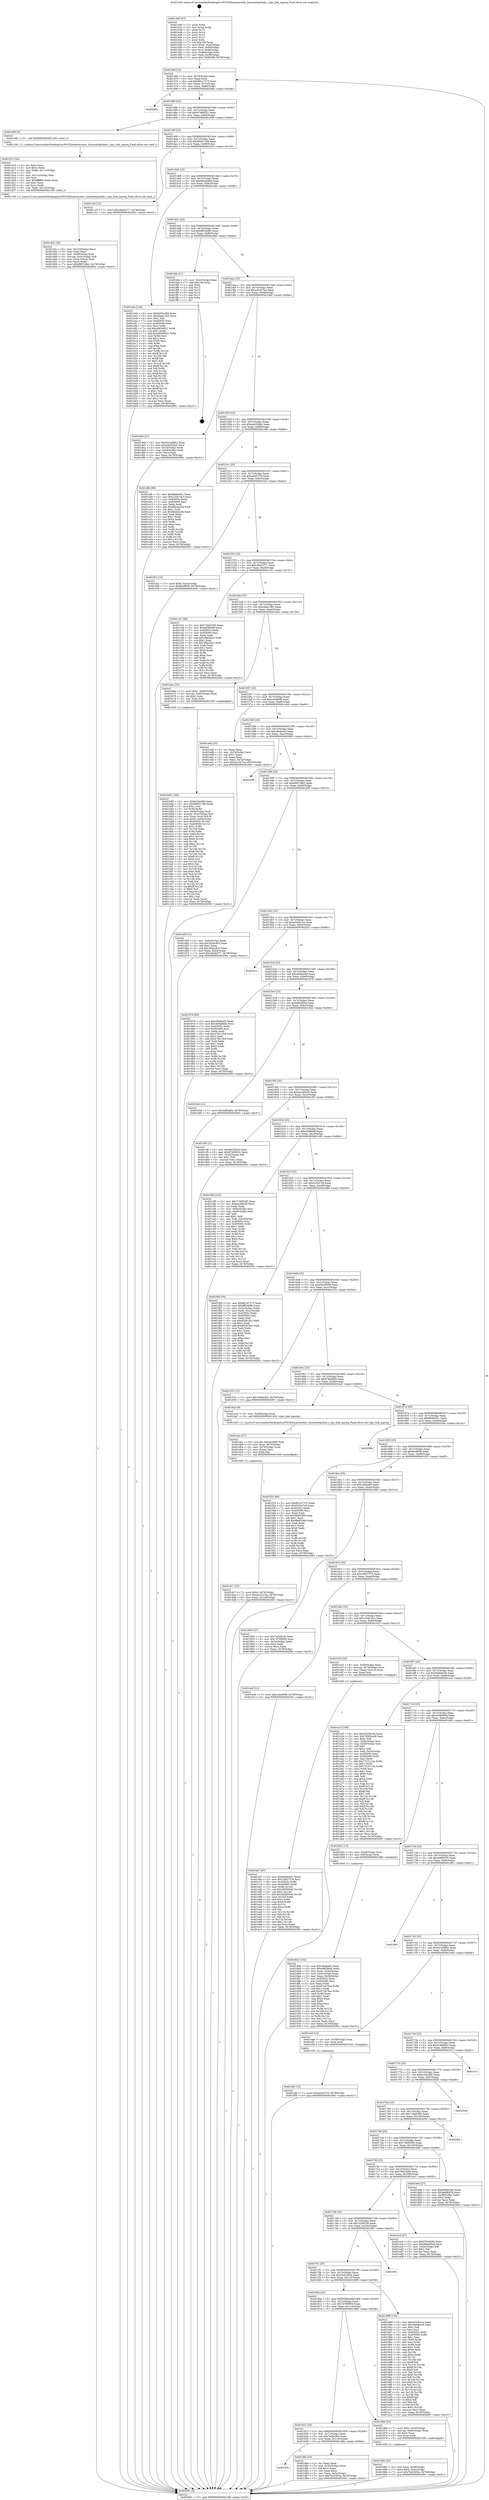 digraph "0x401440" {
  label = "0x401440 (/mnt/c/Users/mathe/Desktop/tcc/POCII/binaries/extr_linuxnettipclink.c_tipc_link_inputq_Final-ollvm.out::main(0))"
  labelloc = "t"
  node[shape=record]

  Entry [label="",width=0.3,height=0.3,shape=circle,fillcolor=black,style=filled]
  "0x40146f" [label="{
     0x40146f [23]\l
     | [instrs]\l
     &nbsp;&nbsp;0x40146f \<+3\>: mov -0x78(%rbp),%eax\l
     &nbsp;&nbsp;0x401472 \<+2\>: mov %eax,%ecx\l
     &nbsp;&nbsp;0x401474 \<+6\>: sub $0x801a7375,%ecx\l
     &nbsp;&nbsp;0x40147a \<+3\>: mov %eax,-0x7c(%rbp)\l
     &nbsp;&nbsp;0x40147d \<+3\>: mov %ecx,-0x80(%rbp)\l
     &nbsp;&nbsp;0x401480 \<+6\>: je 000000000040208a \<main+0xc4a\>\l
  }"]
  "0x40208a" [label="{
     0x40208a\l
  }", style=dashed]
  "0x401486" [label="{
     0x401486 [25]\l
     | [instrs]\l
     &nbsp;&nbsp;0x401486 \<+5\>: jmp 000000000040148b \<main+0x4b\>\l
     &nbsp;&nbsp;0x40148b \<+3\>: mov -0x7c(%rbp),%eax\l
     &nbsp;&nbsp;0x40148e \<+5\>: sub $0x87d90052,%eax\l
     &nbsp;&nbsp;0x401493 \<+6\>: mov %eax,-0x84(%rbp)\l
     &nbsp;&nbsp;0x401499 \<+6\>: je 0000000000401d0b \<main+0x8cb\>\l
  }"]
  Exit [label="",width=0.3,height=0.3,shape=circle,fillcolor=black,style=filled,peripheries=2]
  "0x401d0b" [label="{
     0x401d0b [5]\l
     | [instrs]\l
     &nbsp;&nbsp;0x401d0b \<+5\>: call 0000000000401160 \<next_i\>\l
     | [calls]\l
     &nbsp;&nbsp;0x401160 \{1\} (/mnt/c/Users/mathe/Desktop/tcc/POCII/binaries/extr_linuxnettipclink.c_tipc_link_inputq_Final-ollvm.out::next_i)\l
  }"]
  "0x40149f" [label="{
     0x40149f [25]\l
     | [instrs]\l
     &nbsp;&nbsp;0x40149f \<+5\>: jmp 00000000004014a4 \<main+0x64\>\l
     &nbsp;&nbsp;0x4014a4 \<+3\>: mov -0x7c(%rbp),%eax\l
     &nbsp;&nbsp;0x4014a7 \<+5\>: sub $0x96947188,%eax\l
     &nbsp;&nbsp;0x4014ac \<+6\>: mov %eax,-0x88(%rbp)\l
     &nbsp;&nbsp;0x4014b2 \<+6\>: je 0000000000401c25 \<main+0x7e5\>\l
  }"]
  "0x401ef9" [label="{
     0x401ef9 [12]\l
     | [instrs]\l
     &nbsp;&nbsp;0x401ef9 \<+7\>: movl $0xad20375f,-0x78(%rbp)\l
     &nbsp;&nbsp;0x401f00 \<+5\>: jmp 0000000000402091 \<main+0xc51\>\l
  }"]
  "0x401c25" [label="{
     0x401c25 [12]\l
     | [instrs]\l
     &nbsp;&nbsp;0x401c25 \<+7\>: movl $0xc8ed2377,-0x78(%rbp)\l
     &nbsp;&nbsp;0x401c2c \<+5\>: jmp 0000000000402091 \<main+0xc51\>\l
  }"]
  "0x4014b8" [label="{
     0x4014b8 [25]\l
     | [instrs]\l
     &nbsp;&nbsp;0x4014b8 \<+5\>: jmp 00000000004014bd \<main+0x7d\>\l
     &nbsp;&nbsp;0x4014bd \<+3\>: mov -0x7c(%rbp),%eax\l
     &nbsp;&nbsp;0x4014c0 \<+5\>: sub $0x9bee80ed,%eax\l
     &nbsp;&nbsp;0x4014c5 \<+6\>: mov %eax,-0x8c(%rbp)\l
     &nbsp;&nbsp;0x4014cb \<+6\>: je 0000000000401ade \<main+0x69e\>\l
  }"]
  "0x401e67" [label="{
     0x401e67 [97]\l
     | [instrs]\l
     &nbsp;&nbsp;0x401e67 \<+5\>: mov $0xfbb9e051,%edx\l
     &nbsp;&nbsp;0x401e6c \<+5\>: mov $0x10837578,%esi\l
     &nbsp;&nbsp;0x401e71 \<+8\>: mov 0x40505c,%r8d\l
     &nbsp;&nbsp;0x401e79 \<+8\>: mov 0x405060,%r9d\l
     &nbsp;&nbsp;0x401e81 \<+3\>: mov %r8d,%r10d\l
     &nbsp;&nbsp;0x401e84 \<+7\>: sub $0x3d285046,%r10d\l
     &nbsp;&nbsp;0x401e8b \<+4\>: sub $0x1,%r10d\l
     &nbsp;&nbsp;0x401e8f \<+7\>: add $0x3d285046,%r10d\l
     &nbsp;&nbsp;0x401e96 \<+4\>: imul %r10d,%r8d\l
     &nbsp;&nbsp;0x401e9a \<+4\>: and $0x1,%r8d\l
     &nbsp;&nbsp;0x401e9e \<+4\>: cmp $0x0,%r8d\l
     &nbsp;&nbsp;0x401ea2 \<+4\>: sete %r11b\l
     &nbsp;&nbsp;0x401ea6 \<+4\>: cmp $0xa,%r9d\l
     &nbsp;&nbsp;0x401eaa \<+3\>: setl %bl\l
     &nbsp;&nbsp;0x401ead \<+3\>: mov %r11b,%r14b\l
     &nbsp;&nbsp;0x401eb0 \<+3\>: and %bl,%r14b\l
     &nbsp;&nbsp;0x401eb3 \<+3\>: xor %bl,%r11b\l
     &nbsp;&nbsp;0x401eb6 \<+3\>: or %r11b,%r14b\l
     &nbsp;&nbsp;0x401eb9 \<+4\>: test $0x1,%r14b\l
     &nbsp;&nbsp;0x401ebd \<+3\>: cmovne %esi,%edx\l
     &nbsp;&nbsp;0x401ec0 \<+3\>: mov %edx,-0x78(%rbp)\l
     &nbsp;&nbsp;0x401ec3 \<+5\>: jmp 0000000000402091 \<main+0xc51\>\l
  }"]
  "0x401ade" [label="{
     0x401ade [144]\l
     | [instrs]\l
     &nbsp;&nbsp;0x401ade \<+5\>: mov $0x6c54c06b,%eax\l
     &nbsp;&nbsp;0x401ae3 \<+5\>: mov $0xcbda1363,%ecx\l
     &nbsp;&nbsp;0x401ae8 \<+2\>: mov $0x1,%dl\l
     &nbsp;&nbsp;0x401aea \<+7\>: mov 0x40505c,%esi\l
     &nbsp;&nbsp;0x401af1 \<+7\>: mov 0x405060,%edi\l
     &nbsp;&nbsp;0x401af8 \<+3\>: mov %esi,%r8d\l
     &nbsp;&nbsp;0x401afb \<+7\>: sub $0xc6656821,%r8d\l
     &nbsp;&nbsp;0x401b02 \<+4\>: sub $0x1,%r8d\l
     &nbsp;&nbsp;0x401b06 \<+7\>: add $0xc6656821,%r8d\l
     &nbsp;&nbsp;0x401b0d \<+4\>: imul %r8d,%esi\l
     &nbsp;&nbsp;0x401b11 \<+3\>: and $0x1,%esi\l
     &nbsp;&nbsp;0x401b14 \<+3\>: cmp $0x0,%esi\l
     &nbsp;&nbsp;0x401b17 \<+4\>: sete %r9b\l
     &nbsp;&nbsp;0x401b1b \<+3\>: cmp $0xa,%edi\l
     &nbsp;&nbsp;0x401b1e \<+4\>: setl %r10b\l
     &nbsp;&nbsp;0x401b22 \<+3\>: mov %r9b,%r11b\l
     &nbsp;&nbsp;0x401b25 \<+4\>: xor $0xff,%r11b\l
     &nbsp;&nbsp;0x401b29 \<+3\>: mov %r10b,%bl\l
     &nbsp;&nbsp;0x401b2c \<+3\>: xor $0xff,%bl\l
     &nbsp;&nbsp;0x401b2f \<+3\>: xor $0x1,%dl\l
     &nbsp;&nbsp;0x401b32 \<+3\>: mov %r11b,%r14b\l
     &nbsp;&nbsp;0x401b35 \<+4\>: and $0xff,%r14b\l
     &nbsp;&nbsp;0x401b39 \<+3\>: and %dl,%r9b\l
     &nbsp;&nbsp;0x401b3c \<+3\>: mov %bl,%r15b\l
     &nbsp;&nbsp;0x401b3f \<+4\>: and $0xff,%r15b\l
     &nbsp;&nbsp;0x401b43 \<+3\>: and %dl,%r10b\l
     &nbsp;&nbsp;0x401b46 \<+3\>: or %r9b,%r14b\l
     &nbsp;&nbsp;0x401b49 \<+3\>: or %r10b,%r15b\l
     &nbsp;&nbsp;0x401b4c \<+3\>: xor %r15b,%r14b\l
     &nbsp;&nbsp;0x401b4f \<+3\>: or %bl,%r11b\l
     &nbsp;&nbsp;0x401b52 \<+4\>: xor $0xff,%r11b\l
     &nbsp;&nbsp;0x401b56 \<+3\>: or $0x1,%dl\l
     &nbsp;&nbsp;0x401b59 \<+3\>: and %dl,%r11b\l
     &nbsp;&nbsp;0x401b5c \<+3\>: or %r11b,%r14b\l
     &nbsp;&nbsp;0x401b5f \<+4\>: test $0x1,%r14b\l
     &nbsp;&nbsp;0x401b63 \<+3\>: cmovne %ecx,%eax\l
     &nbsp;&nbsp;0x401b66 \<+3\>: mov %eax,-0x78(%rbp)\l
     &nbsp;&nbsp;0x401b69 \<+5\>: jmp 0000000000402091 \<main+0xc51\>\l
  }"]
  "0x4014d1" [label="{
     0x4014d1 [25]\l
     | [instrs]\l
     &nbsp;&nbsp;0x4014d1 \<+5\>: jmp 00000000004014d6 \<main+0x96\>\l
     &nbsp;&nbsp;0x4014d6 \<+3\>: mov -0x7c(%rbp),%eax\l
     &nbsp;&nbsp;0x4014d9 \<+5\>: sub $0x9ff1409b,%eax\l
     &nbsp;&nbsp;0x4014de \<+6\>: mov %eax,-0x90(%rbp)\l
     &nbsp;&nbsp;0x4014e4 \<+6\>: je 0000000000401feb \<main+0xbab\>\l
  }"]
  "0x401dc7" [label="{
     0x401dc7 [25]\l
     | [instrs]\l
     &nbsp;&nbsp;0x401dc7 \<+7\>: movl $0x0,-0x74(%rbp)\l
     &nbsp;&nbsp;0x401dce \<+7\>: movl $0xa2c327aa,-0x78(%rbp)\l
     &nbsp;&nbsp;0x401dd5 \<+6\>: mov %eax,-0x124(%rbp)\l
     &nbsp;&nbsp;0x401ddb \<+5\>: jmp 0000000000402091 \<main+0xc51\>\l
  }"]
  "0x401feb" [label="{
     0x401feb [21]\l
     | [instrs]\l
     &nbsp;&nbsp;0x401feb \<+3\>: mov -0x2c(%rbp),%eax\l
     &nbsp;&nbsp;0x401fee \<+7\>: add $0x108,%rsp\l
     &nbsp;&nbsp;0x401ff5 \<+1\>: pop %rbx\l
     &nbsp;&nbsp;0x401ff6 \<+2\>: pop %r12\l
     &nbsp;&nbsp;0x401ff8 \<+2\>: pop %r13\l
     &nbsp;&nbsp;0x401ffa \<+2\>: pop %r14\l
     &nbsp;&nbsp;0x401ffc \<+2\>: pop %r15\l
     &nbsp;&nbsp;0x401ffe \<+1\>: pop %rbp\l
     &nbsp;&nbsp;0x401fff \<+1\>: ret\l
  }"]
  "0x4014ea" [label="{
     0x4014ea [25]\l
     | [instrs]\l
     &nbsp;&nbsp;0x4014ea \<+5\>: jmp 00000000004014ef \<main+0xaf\>\l
     &nbsp;&nbsp;0x4014ef \<+3\>: mov -0x7c(%rbp),%eax\l
     &nbsp;&nbsp;0x4014f2 \<+5\>: sub $0xa2c327aa,%eax\l
     &nbsp;&nbsp;0x4014f7 \<+6\>: mov %eax,-0x94(%rbp)\l
     &nbsp;&nbsp;0x4014fd \<+6\>: je 0000000000401de0 \<main+0x9a0\>\l
  }"]
  "0x401dac" [label="{
     0x401dac [27]\l
     | [instrs]\l
     &nbsp;&nbsp;0x401dac \<+10\>: movabs $0x4030b6,%rdi\l
     &nbsp;&nbsp;0x401db6 \<+4\>: mov %rax,-0x70(%rbp)\l
     &nbsp;&nbsp;0x401dba \<+4\>: mov -0x70(%rbp),%rax\l
     &nbsp;&nbsp;0x401dbe \<+2\>: mov (%rax),%esi\l
     &nbsp;&nbsp;0x401dc0 \<+2\>: mov $0x0,%al\l
     &nbsp;&nbsp;0x401dc2 \<+5\>: call 0000000000401040 \<printf@plt\>\l
     | [calls]\l
     &nbsp;&nbsp;0x401040 \{1\} (unknown)\l
  }"]
  "0x401de0" [label="{
     0x401de0 [27]\l
     | [instrs]\l
     &nbsp;&nbsp;0x401de0 \<+5\>: mov $0x541b69b2,%eax\l
     &nbsp;&nbsp;0x401de5 \<+5\>: mov $0xa4e358a4,%ecx\l
     &nbsp;&nbsp;0x401dea \<+3\>: mov -0x74(%rbp),%edx\l
     &nbsp;&nbsp;0x401ded \<+3\>: cmp -0x50(%rbp),%edx\l
     &nbsp;&nbsp;0x401df0 \<+3\>: cmovl %ecx,%eax\l
     &nbsp;&nbsp;0x401df3 \<+3\>: mov %eax,-0x78(%rbp)\l
     &nbsp;&nbsp;0x401df6 \<+5\>: jmp 0000000000402091 \<main+0xc51\>\l
  }"]
  "0x401503" [label="{
     0x401503 [25]\l
     | [instrs]\l
     &nbsp;&nbsp;0x401503 \<+5\>: jmp 0000000000401508 \<main+0xc8\>\l
     &nbsp;&nbsp;0x401508 \<+3\>: mov -0x7c(%rbp),%eax\l
     &nbsp;&nbsp;0x40150b \<+5\>: sub $0xa4e358a4,%eax\l
     &nbsp;&nbsp;0x401510 \<+6\>: mov %eax,-0x98(%rbp)\l
     &nbsp;&nbsp;0x401516 \<+6\>: je 0000000000401dfb \<main+0x9bb\>\l
  }"]
  "0x40183c" [label="{
     0x40183c\l
  }", style=dashed]
  "0x401dfb" [label="{
     0x401dfb [88]\l
     | [instrs]\l
     &nbsp;&nbsp;0x401dfb \<+5\>: mov $0xfbb9e051,%eax\l
     &nbsp;&nbsp;0x401e00 \<+5\>: mov $0x132b7dc3,%ecx\l
     &nbsp;&nbsp;0x401e05 \<+7\>: mov 0x40505c,%edx\l
     &nbsp;&nbsp;0x401e0c \<+7\>: mov 0x405060,%esi\l
     &nbsp;&nbsp;0x401e13 \<+2\>: mov %edx,%edi\l
     &nbsp;&nbsp;0x401e15 \<+6\>: add $0x68a4e23d,%edi\l
     &nbsp;&nbsp;0x401e1b \<+3\>: sub $0x1,%edi\l
     &nbsp;&nbsp;0x401e1e \<+6\>: sub $0x68a4e23d,%edi\l
     &nbsp;&nbsp;0x401e24 \<+3\>: imul %edi,%edx\l
     &nbsp;&nbsp;0x401e27 \<+3\>: and $0x1,%edx\l
     &nbsp;&nbsp;0x401e2a \<+3\>: cmp $0x0,%edx\l
     &nbsp;&nbsp;0x401e2d \<+4\>: sete %r8b\l
     &nbsp;&nbsp;0x401e31 \<+3\>: cmp $0xa,%esi\l
     &nbsp;&nbsp;0x401e34 \<+4\>: setl %r9b\l
     &nbsp;&nbsp;0x401e38 \<+3\>: mov %r8b,%r10b\l
     &nbsp;&nbsp;0x401e3b \<+3\>: and %r9b,%r10b\l
     &nbsp;&nbsp;0x401e3e \<+3\>: xor %r9b,%r8b\l
     &nbsp;&nbsp;0x401e41 \<+3\>: or %r8b,%r10b\l
     &nbsp;&nbsp;0x401e44 \<+4\>: test $0x1,%r10b\l
     &nbsp;&nbsp;0x401e48 \<+3\>: cmovne %ecx,%eax\l
     &nbsp;&nbsp;0x401e4b \<+3\>: mov %eax,-0x78(%rbp)\l
     &nbsp;&nbsp;0x401e4e \<+5\>: jmp 0000000000402091 \<main+0xc51\>\l
  }"]
  "0x40151c" [label="{
     0x40151c [25]\l
     | [instrs]\l
     &nbsp;&nbsp;0x40151c \<+5\>: jmp 0000000000401521 \<main+0xe1\>\l
     &nbsp;&nbsp;0x401521 \<+3\>: mov -0x7c(%rbp),%eax\l
     &nbsp;&nbsp;0x401524 \<+5\>: sub $0xad20375f,%eax\l
     &nbsp;&nbsp;0x401529 \<+6\>: mov %eax,-0x9c(%rbp)\l
     &nbsp;&nbsp;0x40152f \<+6\>: je 0000000000401f22 \<main+0xae2\>\l
  }"]
  "0x401d8a" [label="{
     0x401d8a [25]\l
     | [instrs]\l
     &nbsp;&nbsp;0x401d8a \<+2\>: xor %eax,%eax\l
     &nbsp;&nbsp;0x401d8c \<+3\>: mov -0x5c(%rbp),%ecx\l
     &nbsp;&nbsp;0x401d8f \<+3\>: sub $0x1,%eax\l
     &nbsp;&nbsp;0x401d92 \<+2\>: sub %eax,%ecx\l
     &nbsp;&nbsp;0x401d94 \<+3\>: mov %ecx,-0x5c(%rbp)\l
     &nbsp;&nbsp;0x401d97 \<+7\>: movl $0x7bd1003a,-0x78(%rbp)\l
     &nbsp;&nbsp;0x401d9e \<+5\>: jmp 0000000000402091 \<main+0xc51\>\l
  }"]
  "0x401f22" [label="{
     0x401f22 [19]\l
     | [instrs]\l
     &nbsp;&nbsp;0x401f22 \<+7\>: movl $0x0,-0x3c(%rbp)\l
     &nbsp;&nbsp;0x401f29 \<+7\>: movl $0xfbcf9f39,-0x78(%rbp)\l
     &nbsp;&nbsp;0x401f30 \<+5\>: jmp 0000000000402091 \<main+0xc51\>\l
  }"]
  "0x401535" [label="{
     0x401535 [25]\l
     | [instrs]\l
     &nbsp;&nbsp;0x401535 \<+5\>: jmp 000000000040153a \<main+0xfa\>\l
     &nbsp;&nbsp;0x40153a \<+3\>: mov -0x7c(%rbp),%eax\l
     &nbsp;&nbsp;0x40153d \<+5\>: sub $0xc8ed2377,%eax\l
     &nbsp;&nbsp;0x401542 \<+6\>: mov %eax,-0xa0(%rbp)\l
     &nbsp;&nbsp;0x401548 \<+6\>: je 0000000000401c31 \<main+0x7f1\>\l
  }"]
  "0x401d3c" [label="{
     0x401d3c [35]\l
     | [instrs]\l
     &nbsp;&nbsp;0x401d3c \<+6\>: mov -0x120(%rbp),%ecx\l
     &nbsp;&nbsp;0x401d42 \<+3\>: imul %eax,%ecx\l
     &nbsp;&nbsp;0x401d45 \<+4\>: mov -0x58(%rbp),%rdi\l
     &nbsp;&nbsp;0x401d49 \<+4\>: movslq -0x5c(%rbp),%r8\l
     &nbsp;&nbsp;0x401d4d \<+4\>: mov (%rdi,%r8,8),%rdi\l
     &nbsp;&nbsp;0x401d51 \<+2\>: mov %ecx,(%rdi)\l
     &nbsp;&nbsp;0x401d53 \<+7\>: movl $0xd997c8b2,-0x78(%rbp)\l
     &nbsp;&nbsp;0x401d5a \<+5\>: jmp 0000000000402091 \<main+0xc51\>\l
  }"]
  "0x401c31" [label="{
     0x401c31 [88]\l
     | [instrs]\l
     &nbsp;&nbsp;0x401c31 \<+5\>: mov $0x718d5265,%eax\l
     &nbsp;&nbsp;0x401c36 \<+5\>: mov $0xef289ddf,%ecx\l
     &nbsp;&nbsp;0x401c3b \<+7\>: mov 0x40505c,%edx\l
     &nbsp;&nbsp;0x401c42 \<+7\>: mov 0x405060,%esi\l
     &nbsp;&nbsp;0x401c49 \<+2\>: mov %edx,%edi\l
     &nbsp;&nbsp;0x401c4b \<+6\>: add $0x1f8a2be2,%edi\l
     &nbsp;&nbsp;0x401c51 \<+3\>: sub $0x1,%edi\l
     &nbsp;&nbsp;0x401c54 \<+6\>: sub $0x1f8a2be2,%edi\l
     &nbsp;&nbsp;0x401c5a \<+3\>: imul %edi,%edx\l
     &nbsp;&nbsp;0x401c5d \<+3\>: and $0x1,%edx\l
     &nbsp;&nbsp;0x401c60 \<+3\>: cmp $0x0,%edx\l
     &nbsp;&nbsp;0x401c63 \<+4\>: sete %r8b\l
     &nbsp;&nbsp;0x401c67 \<+3\>: cmp $0xa,%esi\l
     &nbsp;&nbsp;0x401c6a \<+4\>: setl %r9b\l
     &nbsp;&nbsp;0x401c6e \<+3\>: mov %r8b,%r10b\l
     &nbsp;&nbsp;0x401c71 \<+3\>: and %r9b,%r10b\l
     &nbsp;&nbsp;0x401c74 \<+3\>: xor %r9b,%r8b\l
     &nbsp;&nbsp;0x401c77 \<+3\>: or %r8b,%r10b\l
     &nbsp;&nbsp;0x401c7a \<+4\>: test $0x1,%r10b\l
     &nbsp;&nbsp;0x401c7e \<+3\>: cmovne %ecx,%eax\l
     &nbsp;&nbsp;0x401c81 \<+3\>: mov %eax,-0x78(%rbp)\l
     &nbsp;&nbsp;0x401c84 \<+5\>: jmp 0000000000402091 \<main+0xc51\>\l
  }"]
  "0x40154e" [label="{
     0x40154e [25]\l
     | [instrs]\l
     &nbsp;&nbsp;0x40154e \<+5\>: jmp 0000000000401553 \<main+0x113\>\l
     &nbsp;&nbsp;0x401553 \<+3\>: mov -0x7c(%rbp),%eax\l
     &nbsp;&nbsp;0x401556 \<+5\>: sub $0xcbda1363,%eax\l
     &nbsp;&nbsp;0x40155b \<+6\>: mov %eax,-0xa4(%rbp)\l
     &nbsp;&nbsp;0x401561 \<+6\>: je 0000000000401b6e \<main+0x72e\>\l
  }"]
  "0x401d10" [label="{
     0x401d10 [44]\l
     | [instrs]\l
     &nbsp;&nbsp;0x401d10 \<+2\>: xor %ecx,%ecx\l
     &nbsp;&nbsp;0x401d12 \<+5\>: mov $0x2,%edx\l
     &nbsp;&nbsp;0x401d17 \<+6\>: mov %edx,-0x11c(%rbp)\l
     &nbsp;&nbsp;0x401d1d \<+1\>: cltd\l
     &nbsp;&nbsp;0x401d1e \<+6\>: mov -0x11c(%rbp),%esi\l
     &nbsp;&nbsp;0x401d24 \<+2\>: idiv %esi\l
     &nbsp;&nbsp;0x401d26 \<+6\>: imul $0xfffffffe,%edx,%edx\l
     &nbsp;&nbsp;0x401d2c \<+3\>: sub $0x1,%ecx\l
     &nbsp;&nbsp;0x401d2f \<+2\>: sub %ecx,%edx\l
     &nbsp;&nbsp;0x401d31 \<+6\>: mov %edx,-0x120(%rbp)\l
     &nbsp;&nbsp;0x401d37 \<+5\>: call 0000000000401160 \<next_i\>\l
     | [calls]\l
     &nbsp;&nbsp;0x401160 \{1\} (/mnt/c/Users/mathe/Desktop/tcc/POCII/binaries/extr_linuxnettipclink.c_tipc_link_inputq_Final-ollvm.out::next_i)\l
  }"]
  "0x401b6e" [label="{
     0x401b6e [23]\l
     | [instrs]\l
     &nbsp;&nbsp;0x401b6e \<+7\>: movl $0x1,-0x60(%rbp)\l
     &nbsp;&nbsp;0x401b75 \<+4\>: movslq -0x60(%rbp),%rax\l
     &nbsp;&nbsp;0x401b79 \<+4\>: shl $0x2,%rax\l
     &nbsp;&nbsp;0x401b7d \<+3\>: mov %rax,%rdi\l
     &nbsp;&nbsp;0x401b80 \<+5\>: call 0000000000401050 \<malloc@plt\>\l
     | [calls]\l
     &nbsp;&nbsp;0x401050 \{1\} (unknown)\l
  }"]
  "0x401567" [label="{
     0x401567 [25]\l
     | [instrs]\l
     &nbsp;&nbsp;0x401567 \<+5\>: jmp 000000000040156c \<main+0x12c\>\l
     &nbsp;&nbsp;0x40156c \<+3\>: mov -0x7c(%rbp),%eax\l
     &nbsp;&nbsp;0x40156f \<+5\>: sub $0xccbcf408,%eax\l
     &nbsp;&nbsp;0x401574 \<+6\>: mov %eax,-0xa8(%rbp)\l
     &nbsp;&nbsp;0x40157a \<+6\>: je 0000000000401ed4 \<main+0xa94\>\l
  }"]
  "0x401b85" [label="{
     0x401b85 [160]\l
     | [instrs]\l
     &nbsp;&nbsp;0x401b85 \<+5\>: mov $0x6c54c06b,%ecx\l
     &nbsp;&nbsp;0x401b8a \<+5\>: mov $0x96947188,%edx\l
     &nbsp;&nbsp;0x401b8f \<+3\>: mov $0x1,%sil\l
     &nbsp;&nbsp;0x401b92 \<+3\>: xor %r8d,%r8d\l
     &nbsp;&nbsp;0x401b95 \<+4\>: mov -0x58(%rbp),%rdi\l
     &nbsp;&nbsp;0x401b99 \<+4\>: movslq -0x5c(%rbp),%r9\l
     &nbsp;&nbsp;0x401b9d \<+4\>: mov %rax,(%rdi,%r9,8)\l
     &nbsp;&nbsp;0x401ba1 \<+7\>: movl $0x0,-0x64(%rbp)\l
     &nbsp;&nbsp;0x401ba8 \<+8\>: mov 0x40505c,%r10d\l
     &nbsp;&nbsp;0x401bb0 \<+8\>: mov 0x405060,%r11d\l
     &nbsp;&nbsp;0x401bb8 \<+4\>: sub $0x1,%r8d\l
     &nbsp;&nbsp;0x401bbc \<+3\>: mov %r10d,%ebx\l
     &nbsp;&nbsp;0x401bbf \<+3\>: add %r8d,%ebx\l
     &nbsp;&nbsp;0x401bc2 \<+4\>: imul %ebx,%r10d\l
     &nbsp;&nbsp;0x401bc6 \<+4\>: and $0x1,%r10d\l
     &nbsp;&nbsp;0x401bca \<+4\>: cmp $0x0,%r10d\l
     &nbsp;&nbsp;0x401bce \<+4\>: sete %r14b\l
     &nbsp;&nbsp;0x401bd2 \<+4\>: cmp $0xa,%r11d\l
     &nbsp;&nbsp;0x401bd6 \<+4\>: setl %r15b\l
     &nbsp;&nbsp;0x401bda \<+3\>: mov %r14b,%r12b\l
     &nbsp;&nbsp;0x401bdd \<+4\>: xor $0xff,%r12b\l
     &nbsp;&nbsp;0x401be1 \<+3\>: mov %r15b,%r13b\l
     &nbsp;&nbsp;0x401be4 \<+4\>: xor $0xff,%r13b\l
     &nbsp;&nbsp;0x401be8 \<+4\>: xor $0x0,%sil\l
     &nbsp;&nbsp;0x401bec \<+3\>: mov %r12b,%al\l
     &nbsp;&nbsp;0x401bef \<+2\>: and $0x0,%al\l
     &nbsp;&nbsp;0x401bf1 \<+3\>: and %sil,%r14b\l
     &nbsp;&nbsp;0x401bf4 \<+3\>: mov %r13b,%dil\l
     &nbsp;&nbsp;0x401bf7 \<+4\>: and $0x0,%dil\l
     &nbsp;&nbsp;0x401bfb \<+3\>: and %sil,%r15b\l
     &nbsp;&nbsp;0x401bfe \<+3\>: or %r14b,%al\l
     &nbsp;&nbsp;0x401c01 \<+3\>: or %r15b,%dil\l
     &nbsp;&nbsp;0x401c04 \<+3\>: xor %dil,%al\l
     &nbsp;&nbsp;0x401c07 \<+3\>: or %r13b,%r12b\l
     &nbsp;&nbsp;0x401c0a \<+4\>: xor $0xff,%r12b\l
     &nbsp;&nbsp;0x401c0e \<+4\>: or $0x0,%sil\l
     &nbsp;&nbsp;0x401c12 \<+3\>: and %sil,%r12b\l
     &nbsp;&nbsp;0x401c15 \<+3\>: or %r12b,%al\l
     &nbsp;&nbsp;0x401c18 \<+2\>: test $0x1,%al\l
     &nbsp;&nbsp;0x401c1a \<+3\>: cmovne %edx,%ecx\l
     &nbsp;&nbsp;0x401c1d \<+3\>: mov %ecx,-0x78(%rbp)\l
     &nbsp;&nbsp;0x401c20 \<+5\>: jmp 0000000000402091 \<main+0xc51\>\l
  }"]
  "0x401ed4" [label="{
     0x401ed4 [25]\l
     | [instrs]\l
     &nbsp;&nbsp;0x401ed4 \<+2\>: xor %eax,%eax\l
     &nbsp;&nbsp;0x401ed6 \<+3\>: mov -0x74(%rbp),%ecx\l
     &nbsp;&nbsp;0x401ed9 \<+3\>: sub $0x1,%eax\l
     &nbsp;&nbsp;0x401edc \<+2\>: sub %eax,%ecx\l
     &nbsp;&nbsp;0x401ede \<+3\>: mov %ecx,-0x74(%rbp)\l
     &nbsp;&nbsp;0x401ee1 \<+7\>: movl $0xa2c327aa,-0x78(%rbp)\l
     &nbsp;&nbsp;0x401ee8 \<+5\>: jmp 0000000000402091 \<main+0xc51\>\l
  }"]
  "0x401580" [label="{
     0x401580 [25]\l
     | [instrs]\l
     &nbsp;&nbsp;0x401580 \<+5\>: jmp 0000000000401585 \<main+0x145\>\l
     &nbsp;&nbsp;0x401585 \<+3\>: mov -0x7c(%rbp),%eax\l
     &nbsp;&nbsp;0x401588 \<+5\>: sub $0xcfbabed2,%eax\l
     &nbsp;&nbsp;0x40158d \<+6\>: mov %eax,-0xac(%rbp)\l
     &nbsp;&nbsp;0x401593 \<+6\>: je 0000000000402000 \<main+0xbc0\>\l
  }"]
  "0x401982" [label="{
     0x401982 [23]\l
     | [instrs]\l
     &nbsp;&nbsp;0x401982 \<+4\>: mov %rax,-0x58(%rbp)\l
     &nbsp;&nbsp;0x401986 \<+7\>: movl $0x0,-0x5c(%rbp)\l
     &nbsp;&nbsp;0x40198d \<+7\>: movl $0x7bd1003a,-0x78(%rbp)\l
     &nbsp;&nbsp;0x401994 \<+5\>: jmp 0000000000402091 \<main+0xc51\>\l
  }"]
  "0x402000" [label="{
     0x402000\l
  }", style=dashed]
  "0x401599" [label="{
     0x401599 [25]\l
     | [instrs]\l
     &nbsp;&nbsp;0x401599 \<+5\>: jmp 000000000040159e \<main+0x15e\>\l
     &nbsp;&nbsp;0x40159e \<+3\>: mov -0x7c(%rbp),%eax\l
     &nbsp;&nbsp;0x4015a1 \<+5\>: sub $0xd997c8b2,%eax\l
     &nbsp;&nbsp;0x4015a6 \<+6\>: mov %eax,-0xb0(%rbp)\l
     &nbsp;&nbsp;0x4015ac \<+6\>: je 0000000000401d5f \<main+0x91f\>\l
  }"]
  "0x401823" [label="{
     0x401823 [25]\l
     | [instrs]\l
     &nbsp;&nbsp;0x401823 \<+5\>: jmp 0000000000401828 \<main+0x3e8\>\l
     &nbsp;&nbsp;0x401828 \<+3\>: mov -0x7c(%rbp),%eax\l
     &nbsp;&nbsp;0x40182b \<+5\>: sub $0x7e6de3b3,%eax\l
     &nbsp;&nbsp;0x401830 \<+6\>: mov %eax,-0x118(%rbp)\l
     &nbsp;&nbsp;0x401836 \<+6\>: je 0000000000401d8a \<main+0x94a\>\l
  }"]
  "0x401d5f" [label="{
     0x401d5f [31]\l
     | [instrs]\l
     &nbsp;&nbsp;0x401d5f \<+3\>: mov -0x64(%rbp),%eax\l
     &nbsp;&nbsp;0x401d62 \<+5\>: add $0x282ec4c5,%eax\l
     &nbsp;&nbsp;0x401d67 \<+3\>: add $0x1,%eax\l
     &nbsp;&nbsp;0x401d6a \<+5\>: sub $0x282ec4c5,%eax\l
     &nbsp;&nbsp;0x401d6f \<+3\>: mov %eax,-0x64(%rbp)\l
     &nbsp;&nbsp;0x401d72 \<+7\>: movl $0xc8ed2377,-0x78(%rbp)\l
     &nbsp;&nbsp;0x401d79 \<+5\>: jmp 0000000000402091 \<main+0xc51\>\l
  }"]
  "0x4015b2" [label="{
     0x4015b2 [25]\l
     | [instrs]\l
     &nbsp;&nbsp;0x4015b2 \<+5\>: jmp 00000000004015b7 \<main+0x177\>\l
     &nbsp;&nbsp;0x4015b7 \<+3\>: mov -0x7c(%rbp),%eax\l
     &nbsp;&nbsp;0x4015ba \<+5\>: sub $0xe543b1ea,%eax\l
     &nbsp;&nbsp;0x4015bf \<+6\>: mov %eax,-0xb4(%rbp)\l
     &nbsp;&nbsp;0x4015c5 \<+6\>: je 000000000040201c \<main+0xbdc\>\l
  }"]
  "0x40196b" [label="{
     0x40196b [23]\l
     | [instrs]\l
     &nbsp;&nbsp;0x40196b \<+7\>: movl $0x1,-0x50(%rbp)\l
     &nbsp;&nbsp;0x401972 \<+4\>: movslq -0x50(%rbp),%rax\l
     &nbsp;&nbsp;0x401976 \<+4\>: shl $0x3,%rax\l
     &nbsp;&nbsp;0x40197a \<+3\>: mov %rax,%rdi\l
     &nbsp;&nbsp;0x40197d \<+5\>: call 0000000000401050 \<malloc@plt\>\l
     | [calls]\l
     &nbsp;&nbsp;0x401050 \{1\} (unknown)\l
  }"]
  "0x40201c" [label="{
     0x40201c\l
  }", style=dashed]
  "0x4015cb" [label="{
     0x4015cb [25]\l
     | [instrs]\l
     &nbsp;&nbsp;0x4015cb \<+5\>: jmp 00000000004015d0 \<main+0x190\>\l
     &nbsp;&nbsp;0x4015d0 \<+3\>: mov -0x7c(%rbp),%eax\l
     &nbsp;&nbsp;0x4015d3 \<+5\>: sub $0xe609a540,%eax\l
     &nbsp;&nbsp;0x4015d8 \<+6\>: mov %eax,-0xb8(%rbp)\l
     &nbsp;&nbsp;0x4015de \<+6\>: je 0000000000401879 \<main+0x439\>\l
  }"]
  "0x40180a" [label="{
     0x40180a [25]\l
     | [instrs]\l
     &nbsp;&nbsp;0x40180a \<+5\>: jmp 000000000040180f \<main+0x3cf\>\l
     &nbsp;&nbsp;0x40180f \<+3\>: mov -0x7c(%rbp),%eax\l
     &nbsp;&nbsp;0x401812 \<+5\>: sub $0x7d769959,%eax\l
     &nbsp;&nbsp;0x401817 \<+6\>: mov %eax,-0x114(%rbp)\l
     &nbsp;&nbsp;0x40181d \<+6\>: je 000000000040196b \<main+0x52b\>\l
  }"]
  "0x401879" [label="{
     0x401879 [88]\l
     | [instrs]\l
     &nbsp;&nbsp;0x401879 \<+5\>: mov $0xcfbabed2,%eax\l
     &nbsp;&nbsp;0x40187e \<+5\>: mov $0x3e5bd60a,%ecx\l
     &nbsp;&nbsp;0x401883 \<+7\>: mov 0x40505c,%edx\l
     &nbsp;&nbsp;0x40188a \<+7\>: mov 0x405060,%esi\l
     &nbsp;&nbsp;0x401891 \<+2\>: mov %edx,%edi\l
     &nbsp;&nbsp;0x401893 \<+6\>: sub $0x476a7cb9,%edi\l
     &nbsp;&nbsp;0x401899 \<+3\>: sub $0x1,%edi\l
     &nbsp;&nbsp;0x40189c \<+6\>: add $0x476a7cb9,%edi\l
     &nbsp;&nbsp;0x4018a2 \<+3\>: imul %edi,%edx\l
     &nbsp;&nbsp;0x4018a5 \<+3\>: and $0x1,%edx\l
     &nbsp;&nbsp;0x4018a8 \<+3\>: cmp $0x0,%edx\l
     &nbsp;&nbsp;0x4018ab \<+4\>: sete %r8b\l
     &nbsp;&nbsp;0x4018af \<+3\>: cmp $0xa,%esi\l
     &nbsp;&nbsp;0x4018b2 \<+4\>: setl %r9b\l
     &nbsp;&nbsp;0x4018b6 \<+3\>: mov %r8b,%r10b\l
     &nbsp;&nbsp;0x4018b9 \<+3\>: and %r9b,%r10b\l
     &nbsp;&nbsp;0x4018bc \<+3\>: xor %r9b,%r8b\l
     &nbsp;&nbsp;0x4018bf \<+3\>: or %r8b,%r10b\l
     &nbsp;&nbsp;0x4018c2 \<+4\>: test $0x1,%r10b\l
     &nbsp;&nbsp;0x4018c6 \<+3\>: cmovne %ecx,%eax\l
     &nbsp;&nbsp;0x4018c9 \<+3\>: mov %eax,-0x78(%rbp)\l
     &nbsp;&nbsp;0x4018cc \<+5\>: jmp 0000000000402091 \<main+0xc51\>\l
  }"]
  "0x4015e4" [label="{
     0x4015e4 [25]\l
     | [instrs]\l
     &nbsp;&nbsp;0x4015e4 \<+5\>: jmp 00000000004015e9 \<main+0x1a9\>\l
     &nbsp;&nbsp;0x4015e9 \<+3\>: mov -0x7c(%rbp),%eax\l
     &nbsp;&nbsp;0x4015ec \<+5\>: sub $0xe862f6e4,%eax\l
     &nbsp;&nbsp;0x4015f1 \<+6\>: mov %eax,-0xbc(%rbp)\l
     &nbsp;&nbsp;0x4015f7 \<+6\>: je 0000000000401944 \<main+0x504\>\l
  }"]
  "0x401999" [label="{
     0x401999 [134]\l
     | [instrs]\l
     &nbsp;&nbsp;0x401999 \<+5\>: mov $0xe543b1ea,%eax\l
     &nbsp;&nbsp;0x40199e \<+5\>: mov $0x3b8ebe39,%ecx\l
     &nbsp;&nbsp;0x4019a3 \<+2\>: mov $0x1,%dl\l
     &nbsp;&nbsp;0x4019a5 \<+2\>: xor %esi,%esi\l
     &nbsp;&nbsp;0x4019a7 \<+7\>: mov 0x40505c,%edi\l
     &nbsp;&nbsp;0x4019ae \<+8\>: mov 0x405060,%r8d\l
     &nbsp;&nbsp;0x4019b6 \<+3\>: sub $0x1,%esi\l
     &nbsp;&nbsp;0x4019b9 \<+3\>: mov %edi,%r9d\l
     &nbsp;&nbsp;0x4019bc \<+3\>: add %esi,%r9d\l
     &nbsp;&nbsp;0x4019bf \<+4\>: imul %r9d,%edi\l
     &nbsp;&nbsp;0x4019c3 \<+3\>: and $0x1,%edi\l
     &nbsp;&nbsp;0x4019c6 \<+3\>: cmp $0x0,%edi\l
     &nbsp;&nbsp;0x4019c9 \<+4\>: sete %r10b\l
     &nbsp;&nbsp;0x4019cd \<+4\>: cmp $0xa,%r8d\l
     &nbsp;&nbsp;0x4019d1 \<+4\>: setl %r11b\l
     &nbsp;&nbsp;0x4019d5 \<+3\>: mov %r10b,%bl\l
     &nbsp;&nbsp;0x4019d8 \<+3\>: xor $0xff,%bl\l
     &nbsp;&nbsp;0x4019db \<+3\>: mov %r11b,%r14b\l
     &nbsp;&nbsp;0x4019de \<+4\>: xor $0xff,%r14b\l
     &nbsp;&nbsp;0x4019e2 \<+3\>: xor $0x0,%dl\l
     &nbsp;&nbsp;0x4019e5 \<+3\>: mov %bl,%r15b\l
     &nbsp;&nbsp;0x4019e8 \<+4\>: and $0x0,%r15b\l
     &nbsp;&nbsp;0x4019ec \<+3\>: and %dl,%r10b\l
     &nbsp;&nbsp;0x4019ef \<+3\>: mov %r14b,%r12b\l
     &nbsp;&nbsp;0x4019f2 \<+4\>: and $0x0,%r12b\l
     &nbsp;&nbsp;0x4019f6 \<+3\>: and %dl,%r11b\l
     &nbsp;&nbsp;0x4019f9 \<+3\>: or %r10b,%r15b\l
     &nbsp;&nbsp;0x4019fc \<+3\>: or %r11b,%r12b\l
     &nbsp;&nbsp;0x4019ff \<+3\>: xor %r12b,%r15b\l
     &nbsp;&nbsp;0x401a02 \<+3\>: or %r14b,%bl\l
     &nbsp;&nbsp;0x401a05 \<+3\>: xor $0xff,%bl\l
     &nbsp;&nbsp;0x401a08 \<+3\>: or $0x0,%dl\l
     &nbsp;&nbsp;0x401a0b \<+2\>: and %dl,%bl\l
     &nbsp;&nbsp;0x401a0d \<+3\>: or %bl,%r15b\l
     &nbsp;&nbsp;0x401a10 \<+4\>: test $0x1,%r15b\l
     &nbsp;&nbsp;0x401a14 \<+3\>: cmovne %ecx,%eax\l
     &nbsp;&nbsp;0x401a17 \<+3\>: mov %eax,-0x78(%rbp)\l
     &nbsp;&nbsp;0x401a1a \<+5\>: jmp 0000000000402091 \<main+0xc51\>\l
  }"]
  "0x401944" [label="{
     0x401944 [12]\l
     | [instrs]\l
     &nbsp;&nbsp;0x401944 \<+7\>: movl $0x2d84a84,-0x78(%rbp)\l
     &nbsp;&nbsp;0x40194b \<+5\>: jmp 0000000000402091 \<main+0xc51\>\l
  }"]
  "0x4015fd" [label="{
     0x4015fd [25]\l
     | [instrs]\l
     &nbsp;&nbsp;0x4015fd \<+5\>: jmp 0000000000401602 \<main+0x1c2\>\l
     &nbsp;&nbsp;0x401602 \<+3\>: mov -0x7c(%rbp),%eax\l
     &nbsp;&nbsp;0x401605 \<+5\>: sub $0xeecd9e29,%eax\l
     &nbsp;&nbsp;0x40160a \<+6\>: mov %eax,-0xc0(%rbp)\l
     &nbsp;&nbsp;0x401610 \<+6\>: je 0000000000401cf0 \<main+0x8b0\>\l
  }"]
  "0x4017f1" [label="{
     0x4017f1 [25]\l
     | [instrs]\l
     &nbsp;&nbsp;0x4017f1 \<+5\>: jmp 00000000004017f6 \<main+0x3b6\>\l
     &nbsp;&nbsp;0x4017f6 \<+3\>: mov -0x7c(%rbp),%eax\l
     &nbsp;&nbsp;0x4017f9 \<+5\>: sub $0x7bd1003a,%eax\l
     &nbsp;&nbsp;0x4017fe \<+6\>: mov %eax,-0x110(%rbp)\l
     &nbsp;&nbsp;0x401804 \<+6\>: je 0000000000401999 \<main+0x559\>\l
  }"]
  "0x401cf0" [label="{
     0x401cf0 [27]\l
     | [instrs]\l
     &nbsp;&nbsp;0x401cf0 \<+5\>: mov $0xf3e3583d,%eax\l
     &nbsp;&nbsp;0x401cf5 \<+5\>: mov $0x87d90052,%ecx\l
     &nbsp;&nbsp;0x401cfa \<+3\>: mov -0x2d(%rbp),%dl\l
     &nbsp;&nbsp;0x401cfd \<+3\>: test $0x1,%dl\l
     &nbsp;&nbsp;0x401d00 \<+3\>: cmovne %ecx,%eax\l
     &nbsp;&nbsp;0x401d03 \<+3\>: mov %eax,-0x78(%rbp)\l
     &nbsp;&nbsp;0x401d06 \<+5\>: jmp 0000000000402091 \<main+0xc51\>\l
  }"]
  "0x401616" [label="{
     0x401616 [25]\l
     | [instrs]\l
     &nbsp;&nbsp;0x401616 \<+5\>: jmp 000000000040161b \<main+0x1db\>\l
     &nbsp;&nbsp;0x40161b \<+3\>: mov -0x7c(%rbp),%eax\l
     &nbsp;&nbsp;0x40161e \<+5\>: sub $0xef289ddf,%eax\l
     &nbsp;&nbsp;0x401623 \<+6\>: mov %eax,-0xc4(%rbp)\l
     &nbsp;&nbsp;0x401629 \<+6\>: je 0000000000401c89 \<main+0x849\>\l
  }"]
  "0x401f05" [label="{
     0x401f05\l
  }", style=dashed]
  "0x401c89" [label="{
     0x401c89 [103]\l
     | [instrs]\l
     &nbsp;&nbsp;0x401c89 \<+5\>: mov $0x718d5265,%eax\l
     &nbsp;&nbsp;0x401c8e \<+5\>: mov $0xeecd9e29,%ecx\l
     &nbsp;&nbsp;0x401c93 \<+2\>: xor %edx,%edx\l
     &nbsp;&nbsp;0x401c95 \<+3\>: mov -0x64(%rbp),%esi\l
     &nbsp;&nbsp;0x401c98 \<+3\>: cmp -0x60(%rbp),%esi\l
     &nbsp;&nbsp;0x401c9b \<+4\>: setl %dil\l
     &nbsp;&nbsp;0x401c9f \<+4\>: and $0x1,%dil\l
     &nbsp;&nbsp;0x401ca3 \<+4\>: mov %dil,-0x2d(%rbp)\l
     &nbsp;&nbsp;0x401ca7 \<+7\>: mov 0x40505c,%esi\l
     &nbsp;&nbsp;0x401cae \<+8\>: mov 0x405060,%r8d\l
     &nbsp;&nbsp;0x401cb6 \<+3\>: sub $0x1,%edx\l
     &nbsp;&nbsp;0x401cb9 \<+3\>: mov %esi,%r9d\l
     &nbsp;&nbsp;0x401cbc \<+3\>: add %edx,%r9d\l
     &nbsp;&nbsp;0x401cbf \<+4\>: imul %r9d,%esi\l
     &nbsp;&nbsp;0x401cc3 \<+3\>: and $0x1,%esi\l
     &nbsp;&nbsp;0x401cc6 \<+3\>: cmp $0x0,%esi\l
     &nbsp;&nbsp;0x401cc9 \<+4\>: sete %dil\l
     &nbsp;&nbsp;0x401ccd \<+4\>: cmp $0xa,%r8d\l
     &nbsp;&nbsp;0x401cd1 \<+4\>: setl %r10b\l
     &nbsp;&nbsp;0x401cd5 \<+3\>: mov %dil,%r11b\l
     &nbsp;&nbsp;0x401cd8 \<+3\>: and %r10b,%r11b\l
     &nbsp;&nbsp;0x401cdb \<+3\>: xor %r10b,%dil\l
     &nbsp;&nbsp;0x401cde \<+3\>: or %dil,%r11b\l
     &nbsp;&nbsp;0x401ce1 \<+4\>: test $0x1,%r11b\l
     &nbsp;&nbsp;0x401ce5 \<+3\>: cmovne %ecx,%eax\l
     &nbsp;&nbsp;0x401ce8 \<+3\>: mov %eax,-0x78(%rbp)\l
     &nbsp;&nbsp;0x401ceb \<+5\>: jmp 0000000000402091 \<main+0xc51\>\l
  }"]
  "0x40162f" [label="{
     0x40162f [25]\l
     | [instrs]\l
     &nbsp;&nbsp;0x40162f \<+5\>: jmp 0000000000401634 \<main+0x1f4\>\l
     &nbsp;&nbsp;0x401634 \<+3\>: mov -0x7c(%rbp),%eax\l
     &nbsp;&nbsp;0x401637 \<+5\>: sub $0xf16547c6,%eax\l
     &nbsp;&nbsp;0x40163c \<+6\>: mov %eax,-0xc8(%rbp)\l
     &nbsp;&nbsp;0x401642 \<+6\>: je 0000000000401f8d \<main+0xb4d\>\l
  }"]
  "0x4017d8" [label="{
     0x4017d8 [25]\l
     | [instrs]\l
     &nbsp;&nbsp;0x4017d8 \<+5\>: jmp 00000000004017dd \<main+0x39d\>\l
     &nbsp;&nbsp;0x4017dd \<+3\>: mov -0x7c(%rbp),%eax\l
     &nbsp;&nbsp;0x4017e0 \<+5\>: sub $0x7a26f226,%eax\l
     &nbsp;&nbsp;0x4017e5 \<+6\>: mov %eax,-0x10c(%rbp)\l
     &nbsp;&nbsp;0x4017eb \<+6\>: je 0000000000401f05 \<main+0xac5\>\l
  }"]
  "0x401f8d" [label="{
     0x401f8d [94]\l
     | [instrs]\l
     &nbsp;&nbsp;0x401f8d \<+5\>: mov $0x801a7375,%eax\l
     &nbsp;&nbsp;0x401f92 \<+5\>: mov $0x9ff1409b,%ecx\l
     &nbsp;&nbsp;0x401f97 \<+3\>: mov -0x3c(%rbp),%edx\l
     &nbsp;&nbsp;0x401f9a \<+3\>: mov %edx,-0x2c(%rbp)\l
     &nbsp;&nbsp;0x401f9d \<+7\>: mov 0x40505c,%edx\l
     &nbsp;&nbsp;0x401fa4 \<+7\>: mov 0x405060,%esi\l
     &nbsp;&nbsp;0x401fab \<+2\>: mov %edx,%edi\l
     &nbsp;&nbsp;0x401fad \<+6\>: sub $0x85261fa2,%edi\l
     &nbsp;&nbsp;0x401fb3 \<+3\>: sub $0x1,%edi\l
     &nbsp;&nbsp;0x401fb6 \<+6\>: add $0x85261fa2,%edi\l
     &nbsp;&nbsp;0x401fbc \<+3\>: imul %edi,%edx\l
     &nbsp;&nbsp;0x401fbf \<+3\>: and $0x1,%edx\l
     &nbsp;&nbsp;0x401fc2 \<+3\>: cmp $0x0,%edx\l
     &nbsp;&nbsp;0x401fc5 \<+4\>: sete %r8b\l
     &nbsp;&nbsp;0x401fc9 \<+3\>: cmp $0xa,%esi\l
     &nbsp;&nbsp;0x401fcc \<+4\>: setl %r9b\l
     &nbsp;&nbsp;0x401fd0 \<+3\>: mov %r8b,%r10b\l
     &nbsp;&nbsp;0x401fd3 \<+3\>: and %r9b,%r10b\l
     &nbsp;&nbsp;0x401fd6 \<+3\>: xor %r9b,%r8b\l
     &nbsp;&nbsp;0x401fd9 \<+3\>: or %r8b,%r10b\l
     &nbsp;&nbsp;0x401fdc \<+4\>: test $0x1,%r10b\l
     &nbsp;&nbsp;0x401fe0 \<+3\>: cmovne %ecx,%eax\l
     &nbsp;&nbsp;0x401fe3 \<+3\>: mov %eax,-0x78(%rbp)\l
     &nbsp;&nbsp;0x401fe6 \<+5\>: jmp 0000000000402091 \<main+0xc51\>\l
  }"]
  "0x401648" [label="{
     0x401648 [25]\l
     | [instrs]\l
     &nbsp;&nbsp;0x401648 \<+5\>: jmp 000000000040164d \<main+0x20d\>\l
     &nbsp;&nbsp;0x40164d \<+3\>: mov -0x7c(%rbp),%eax\l
     &nbsp;&nbsp;0x401650 \<+5\>: sub $0xf3e3583d,%eax\l
     &nbsp;&nbsp;0x401655 \<+6\>: mov %eax,-0xcc(%rbp)\l
     &nbsp;&nbsp;0x40165b \<+6\>: je 0000000000401d7e \<main+0x93e\>\l
  }"]
  "0x401ac3" [label="{
     0x401ac3 [27]\l
     | [instrs]\l
     &nbsp;&nbsp;0x401ac3 \<+5\>: mov $0xf792d590,%eax\l
     &nbsp;&nbsp;0x401ac8 \<+5\>: mov $0x9bee80ed,%ecx\l
     &nbsp;&nbsp;0x401acd \<+3\>: mov -0x2e(%rbp),%dl\l
     &nbsp;&nbsp;0x401ad0 \<+3\>: test $0x1,%dl\l
     &nbsp;&nbsp;0x401ad3 \<+3\>: cmovne %ecx,%eax\l
     &nbsp;&nbsp;0x401ad6 \<+3\>: mov %eax,-0x78(%rbp)\l
     &nbsp;&nbsp;0x401ad9 \<+5\>: jmp 0000000000402091 \<main+0xc51\>\l
  }"]
  "0x401d7e" [label="{
     0x401d7e [12]\l
     | [instrs]\l
     &nbsp;&nbsp;0x401d7e \<+7\>: movl $0x7e6de3b3,-0x78(%rbp)\l
     &nbsp;&nbsp;0x401d85 \<+5\>: jmp 0000000000402091 \<main+0xc51\>\l
  }"]
  "0x401661" [label="{
     0x401661 [25]\l
     | [instrs]\l
     &nbsp;&nbsp;0x401661 \<+5\>: jmp 0000000000401666 \<main+0x226\>\l
     &nbsp;&nbsp;0x401666 \<+3\>: mov -0x7c(%rbp),%eax\l
     &nbsp;&nbsp;0x401669 \<+5\>: sub $0xf792d590,%eax\l
     &nbsp;&nbsp;0x40166e \<+6\>: mov %eax,-0xd0(%rbp)\l
     &nbsp;&nbsp;0x401674 \<+6\>: je 0000000000401da3 \<main+0x963\>\l
  }"]
  "0x4018de" [label="{
     0x4018de [102]\l
     | [instrs]\l
     &nbsp;&nbsp;0x4018de \<+5\>: mov $0xcfbabed2,%ecx\l
     &nbsp;&nbsp;0x4018e3 \<+5\>: mov $0xe862f6e4,%edx\l
     &nbsp;&nbsp;0x4018e8 \<+3\>: mov %eax,-0x4c(%rbp)\l
     &nbsp;&nbsp;0x4018eb \<+3\>: mov -0x4c(%rbp),%eax\l
     &nbsp;&nbsp;0x4018ee \<+3\>: mov %eax,-0x34(%rbp)\l
     &nbsp;&nbsp;0x4018f1 \<+7\>: mov 0x40505c,%eax\l
     &nbsp;&nbsp;0x4018f8 \<+7\>: mov 0x405060,%esi\l
     &nbsp;&nbsp;0x4018ff \<+3\>: mov %eax,%r8d\l
     &nbsp;&nbsp;0x401902 \<+7\>: sub $0x67c878ce,%r8d\l
     &nbsp;&nbsp;0x401909 \<+4\>: sub $0x1,%r8d\l
     &nbsp;&nbsp;0x40190d \<+7\>: add $0x67c878ce,%r8d\l
     &nbsp;&nbsp;0x401914 \<+4\>: imul %r8d,%eax\l
     &nbsp;&nbsp;0x401918 \<+3\>: and $0x1,%eax\l
     &nbsp;&nbsp;0x40191b \<+3\>: cmp $0x0,%eax\l
     &nbsp;&nbsp;0x40191e \<+4\>: sete %r9b\l
     &nbsp;&nbsp;0x401922 \<+3\>: cmp $0xa,%esi\l
     &nbsp;&nbsp;0x401925 \<+4\>: setl %r10b\l
     &nbsp;&nbsp;0x401929 \<+3\>: mov %r9b,%r11b\l
     &nbsp;&nbsp;0x40192c \<+3\>: and %r10b,%r11b\l
     &nbsp;&nbsp;0x40192f \<+3\>: xor %r10b,%r9b\l
     &nbsp;&nbsp;0x401932 \<+3\>: or %r9b,%r11b\l
     &nbsp;&nbsp;0x401935 \<+4\>: test $0x1,%r11b\l
     &nbsp;&nbsp;0x401939 \<+3\>: cmovne %edx,%ecx\l
     &nbsp;&nbsp;0x40193c \<+3\>: mov %ecx,-0x78(%rbp)\l
     &nbsp;&nbsp;0x40193f \<+5\>: jmp 0000000000402091 \<main+0xc51\>\l
  }"]
  "0x401da3" [label="{
     0x401da3 [9]\l
     | [instrs]\l
     &nbsp;&nbsp;0x401da3 \<+4\>: mov -0x58(%rbp),%rdi\l
     &nbsp;&nbsp;0x401da7 \<+5\>: call 0000000000401420 \<tipc_link_inputq\>\l
     | [calls]\l
     &nbsp;&nbsp;0x401420 \{1\} (/mnt/c/Users/mathe/Desktop/tcc/POCII/binaries/extr_linuxnettipclink.c_tipc_link_inputq_Final-ollvm.out::tipc_link_inputq)\l
  }"]
  "0x40167a" [label="{
     0x40167a [25]\l
     | [instrs]\l
     &nbsp;&nbsp;0x40167a \<+5\>: jmp 000000000040167f \<main+0x23f\>\l
     &nbsp;&nbsp;0x40167f \<+3\>: mov -0x7c(%rbp),%eax\l
     &nbsp;&nbsp;0x401682 \<+5\>: sub $0xfbb9e051,%eax\l
     &nbsp;&nbsp;0x401687 \<+6\>: mov %eax,-0xd4(%rbp)\l
     &nbsp;&nbsp;0x40168d \<+6\>: je 000000000040206a \<main+0xc2a\>\l
  }"]
  "0x401440" [label="{
     0x401440 [47]\l
     | [instrs]\l
     &nbsp;&nbsp;0x401440 \<+1\>: push %rbp\l
     &nbsp;&nbsp;0x401441 \<+3\>: mov %rsp,%rbp\l
     &nbsp;&nbsp;0x401444 \<+2\>: push %r15\l
     &nbsp;&nbsp;0x401446 \<+2\>: push %r14\l
     &nbsp;&nbsp;0x401448 \<+2\>: push %r13\l
     &nbsp;&nbsp;0x40144a \<+2\>: push %r12\l
     &nbsp;&nbsp;0x40144c \<+1\>: push %rbx\l
     &nbsp;&nbsp;0x40144d \<+7\>: sub $0x108,%rsp\l
     &nbsp;&nbsp;0x401454 \<+7\>: movl $0x0,-0x3c(%rbp)\l
     &nbsp;&nbsp;0x40145b \<+3\>: mov %edi,-0x40(%rbp)\l
     &nbsp;&nbsp;0x40145e \<+4\>: mov %rsi,-0x48(%rbp)\l
     &nbsp;&nbsp;0x401462 \<+3\>: mov -0x40(%rbp),%edi\l
     &nbsp;&nbsp;0x401465 \<+3\>: mov %edi,-0x38(%rbp)\l
     &nbsp;&nbsp;0x401468 \<+7\>: movl $0x72690308,-0x78(%rbp)\l
  }"]
  "0x40206a" [label="{
     0x40206a\l
  }", style=dashed]
  "0x401693" [label="{
     0x401693 [25]\l
     | [instrs]\l
     &nbsp;&nbsp;0x401693 \<+5\>: jmp 0000000000401698 \<main+0x258\>\l
     &nbsp;&nbsp;0x401698 \<+3\>: mov -0x7c(%rbp),%eax\l
     &nbsp;&nbsp;0x40169b \<+5\>: sub $0xfbcf9f39,%eax\l
     &nbsp;&nbsp;0x4016a0 \<+6\>: mov %eax,-0xd8(%rbp)\l
     &nbsp;&nbsp;0x4016a6 \<+6\>: je 0000000000401f35 \<main+0xaf5\>\l
  }"]
  "0x402091" [label="{
     0x402091 [5]\l
     | [instrs]\l
     &nbsp;&nbsp;0x402091 \<+5\>: jmp 000000000040146f \<main+0x2f\>\l
  }"]
  "0x401f35" [label="{
     0x401f35 [88]\l
     | [instrs]\l
     &nbsp;&nbsp;0x401f35 \<+5\>: mov $0x801a7375,%eax\l
     &nbsp;&nbsp;0x401f3a \<+5\>: mov $0xf16547c6,%ecx\l
     &nbsp;&nbsp;0x401f3f \<+7\>: mov 0x40505c,%edx\l
     &nbsp;&nbsp;0x401f46 \<+7\>: mov 0x405060,%esi\l
     &nbsp;&nbsp;0x401f4d \<+2\>: mov %edx,%edi\l
     &nbsp;&nbsp;0x401f4f \<+6\>: sub $0x9fe85360,%edi\l
     &nbsp;&nbsp;0x401f55 \<+3\>: sub $0x1,%edi\l
     &nbsp;&nbsp;0x401f58 \<+6\>: add $0x9fe85360,%edi\l
     &nbsp;&nbsp;0x401f5e \<+3\>: imul %edi,%edx\l
     &nbsp;&nbsp;0x401f61 \<+3\>: and $0x1,%edx\l
     &nbsp;&nbsp;0x401f64 \<+3\>: cmp $0x0,%edx\l
     &nbsp;&nbsp;0x401f67 \<+4\>: sete %r8b\l
     &nbsp;&nbsp;0x401f6b \<+3\>: cmp $0xa,%esi\l
     &nbsp;&nbsp;0x401f6e \<+4\>: setl %r9b\l
     &nbsp;&nbsp;0x401f72 \<+3\>: mov %r8b,%r10b\l
     &nbsp;&nbsp;0x401f75 \<+3\>: and %r9b,%r10b\l
     &nbsp;&nbsp;0x401f78 \<+3\>: xor %r9b,%r8b\l
     &nbsp;&nbsp;0x401f7b \<+3\>: or %r8b,%r10b\l
     &nbsp;&nbsp;0x401f7e \<+4\>: test $0x1,%r10b\l
     &nbsp;&nbsp;0x401f82 \<+3\>: cmovne %ecx,%eax\l
     &nbsp;&nbsp;0x401f85 \<+3\>: mov %eax,-0x78(%rbp)\l
     &nbsp;&nbsp;0x401f88 \<+5\>: jmp 0000000000402091 \<main+0xc51\>\l
  }"]
  "0x4016ac" [label="{
     0x4016ac [25]\l
     | [instrs]\l
     &nbsp;&nbsp;0x4016ac \<+5\>: jmp 00000000004016b1 \<main+0x271\>\l
     &nbsp;&nbsp;0x4016b1 \<+3\>: mov -0x7c(%rbp),%eax\l
     &nbsp;&nbsp;0x4016b4 \<+5\>: sub $0x2d84a84,%eax\l
     &nbsp;&nbsp;0x4016b9 \<+6\>: mov %eax,-0xdc(%rbp)\l
     &nbsp;&nbsp;0x4016bf \<+6\>: je 0000000000401950 \<main+0x510\>\l
  }"]
  "0x4017bf" [label="{
     0x4017bf [25]\l
     | [instrs]\l
     &nbsp;&nbsp;0x4017bf \<+5\>: jmp 00000000004017c4 \<main+0x384\>\l
     &nbsp;&nbsp;0x4017c4 \<+3\>: mov -0x7c(%rbp),%eax\l
     &nbsp;&nbsp;0x4017c7 \<+5\>: sub $0x79002ad4,%eax\l
     &nbsp;&nbsp;0x4017cc \<+6\>: mov %eax,-0x108(%rbp)\l
     &nbsp;&nbsp;0x4017d2 \<+6\>: je 0000000000401ac3 \<main+0x683\>\l
  }"]
  "0x401950" [label="{
     0x401950 [27]\l
     | [instrs]\l
     &nbsp;&nbsp;0x401950 \<+5\>: mov $0x7a26f226,%eax\l
     &nbsp;&nbsp;0x401955 \<+5\>: mov $0x7d769959,%ecx\l
     &nbsp;&nbsp;0x40195a \<+3\>: mov -0x34(%rbp),%edx\l
     &nbsp;&nbsp;0x40195d \<+3\>: cmp $0x0,%edx\l
     &nbsp;&nbsp;0x401960 \<+3\>: cmove %ecx,%eax\l
     &nbsp;&nbsp;0x401963 \<+3\>: mov %eax,-0x78(%rbp)\l
     &nbsp;&nbsp;0x401966 \<+5\>: jmp 0000000000402091 \<main+0xc51\>\l
  }"]
  "0x4016c5" [label="{
     0x4016c5 [25]\l
     | [instrs]\l
     &nbsp;&nbsp;0x4016c5 \<+5\>: jmp 00000000004016ca \<main+0x28a\>\l
     &nbsp;&nbsp;0x4016ca \<+3\>: mov -0x7c(%rbp),%eax\l
     &nbsp;&nbsp;0x4016cd \<+5\>: sub $0x10837578,%eax\l
     &nbsp;&nbsp;0x4016d2 \<+6\>: mov %eax,-0xe0(%rbp)\l
     &nbsp;&nbsp;0x4016d8 \<+6\>: je 0000000000401ec8 \<main+0xa88\>\l
  }"]
  "0x401846" [label="{
     0x401846 [27]\l
     | [instrs]\l
     &nbsp;&nbsp;0x401846 \<+5\>: mov $0xe609a540,%eax\l
     &nbsp;&nbsp;0x40184b \<+5\>: mov $0x4e6fb07b,%ecx\l
     &nbsp;&nbsp;0x401850 \<+3\>: mov -0x38(%rbp),%edx\l
     &nbsp;&nbsp;0x401853 \<+3\>: cmp $0x2,%edx\l
     &nbsp;&nbsp;0x401856 \<+3\>: cmovne %ecx,%eax\l
     &nbsp;&nbsp;0x401859 \<+3\>: mov %eax,-0x78(%rbp)\l
     &nbsp;&nbsp;0x40185c \<+5\>: jmp 0000000000402091 \<main+0xc51\>\l
  }"]
  "0x401ec8" [label="{
     0x401ec8 [12]\l
     | [instrs]\l
     &nbsp;&nbsp;0x401ec8 \<+7\>: movl $0xccbcf408,-0x78(%rbp)\l
     &nbsp;&nbsp;0x401ecf \<+5\>: jmp 0000000000402091 \<main+0xc51\>\l
  }"]
  "0x4016de" [label="{
     0x4016de [25]\l
     | [instrs]\l
     &nbsp;&nbsp;0x4016de \<+5\>: jmp 00000000004016e3 \<main+0x2a3\>\l
     &nbsp;&nbsp;0x4016e3 \<+3\>: mov -0x7c(%rbp),%eax\l
     &nbsp;&nbsp;0x4016e6 \<+5\>: sub $0x132b7dc3,%eax\l
     &nbsp;&nbsp;0x4016eb \<+6\>: mov %eax,-0xe4(%rbp)\l
     &nbsp;&nbsp;0x4016f1 \<+6\>: je 0000000000401e53 \<main+0xa13\>\l
  }"]
  "0x4017a6" [label="{
     0x4017a6 [25]\l
     | [instrs]\l
     &nbsp;&nbsp;0x4017a6 \<+5\>: jmp 00000000004017ab \<main+0x36b\>\l
     &nbsp;&nbsp;0x4017ab \<+3\>: mov -0x7c(%rbp),%eax\l
     &nbsp;&nbsp;0x4017ae \<+5\>: sub $0x72690308,%eax\l
     &nbsp;&nbsp;0x4017b3 \<+6\>: mov %eax,-0x104(%rbp)\l
     &nbsp;&nbsp;0x4017b9 \<+6\>: je 0000000000401846 \<main+0x406\>\l
  }"]
  "0x401e53" [label="{
     0x401e53 [20]\l
     | [instrs]\l
     &nbsp;&nbsp;0x401e53 \<+4\>: mov -0x58(%rbp),%rax\l
     &nbsp;&nbsp;0x401e57 \<+4\>: movslq -0x74(%rbp),%rcx\l
     &nbsp;&nbsp;0x401e5b \<+4\>: mov (%rax,%rcx,8),%rax\l
     &nbsp;&nbsp;0x401e5f \<+3\>: mov %rax,%rdi\l
     &nbsp;&nbsp;0x401e62 \<+5\>: call 0000000000401030 \<free@plt\>\l
     | [calls]\l
     &nbsp;&nbsp;0x401030 \{1\} (unknown)\l
  }"]
  "0x4016f7" [label="{
     0x4016f7 [25]\l
     | [instrs]\l
     &nbsp;&nbsp;0x4016f7 \<+5\>: jmp 00000000004016fc \<main+0x2bc\>\l
     &nbsp;&nbsp;0x4016fc \<+3\>: mov -0x7c(%rbp),%eax\l
     &nbsp;&nbsp;0x4016ff \<+5\>: sub $0x3b8ebe39,%eax\l
     &nbsp;&nbsp;0x401704 \<+6\>: mov %eax,-0xe8(%rbp)\l
     &nbsp;&nbsp;0x40170a \<+6\>: je 0000000000401a1f \<main+0x5df\>\l
  }"]
  "0x40205e" [label="{
     0x40205e\l
  }", style=dashed]
  "0x401a1f" [label="{
     0x401a1f [164]\l
     | [instrs]\l
     &nbsp;&nbsp;0x401a1f \<+5\>: mov $0xe543b1ea,%eax\l
     &nbsp;&nbsp;0x401a24 \<+5\>: mov $0x79002ad4,%ecx\l
     &nbsp;&nbsp;0x401a29 \<+2\>: mov $0x1,%dl\l
     &nbsp;&nbsp;0x401a2b \<+3\>: mov -0x5c(%rbp),%esi\l
     &nbsp;&nbsp;0x401a2e \<+3\>: cmp -0x50(%rbp),%esi\l
     &nbsp;&nbsp;0x401a31 \<+4\>: setl %dil\l
     &nbsp;&nbsp;0x401a35 \<+4\>: and $0x1,%dil\l
     &nbsp;&nbsp;0x401a39 \<+4\>: mov %dil,-0x2e(%rbp)\l
     &nbsp;&nbsp;0x401a3d \<+7\>: mov 0x40505c,%esi\l
     &nbsp;&nbsp;0x401a44 \<+8\>: mov 0x405060,%r8d\l
     &nbsp;&nbsp;0x401a4c \<+3\>: mov %esi,%r9d\l
     &nbsp;&nbsp;0x401a4f \<+7\>: add $0x7315110a,%r9d\l
     &nbsp;&nbsp;0x401a56 \<+4\>: sub $0x1,%r9d\l
     &nbsp;&nbsp;0x401a5a \<+7\>: sub $0x7315110a,%r9d\l
     &nbsp;&nbsp;0x401a61 \<+4\>: imul %r9d,%esi\l
     &nbsp;&nbsp;0x401a65 \<+3\>: and $0x1,%esi\l
     &nbsp;&nbsp;0x401a68 \<+3\>: cmp $0x0,%esi\l
     &nbsp;&nbsp;0x401a6b \<+4\>: sete %dil\l
     &nbsp;&nbsp;0x401a6f \<+4\>: cmp $0xa,%r8d\l
     &nbsp;&nbsp;0x401a73 \<+4\>: setl %r10b\l
     &nbsp;&nbsp;0x401a77 \<+3\>: mov %dil,%r11b\l
     &nbsp;&nbsp;0x401a7a \<+4\>: xor $0xff,%r11b\l
     &nbsp;&nbsp;0x401a7e \<+3\>: mov %r10b,%bl\l
     &nbsp;&nbsp;0x401a81 \<+3\>: xor $0xff,%bl\l
     &nbsp;&nbsp;0x401a84 \<+3\>: xor $0x1,%dl\l
     &nbsp;&nbsp;0x401a87 \<+3\>: mov %r11b,%r14b\l
     &nbsp;&nbsp;0x401a8a \<+4\>: and $0xff,%r14b\l
     &nbsp;&nbsp;0x401a8e \<+3\>: and %dl,%dil\l
     &nbsp;&nbsp;0x401a91 \<+3\>: mov %bl,%r15b\l
     &nbsp;&nbsp;0x401a94 \<+4\>: and $0xff,%r15b\l
     &nbsp;&nbsp;0x401a98 \<+3\>: and %dl,%r10b\l
     &nbsp;&nbsp;0x401a9b \<+3\>: or %dil,%r14b\l
     &nbsp;&nbsp;0x401a9e \<+3\>: or %r10b,%r15b\l
     &nbsp;&nbsp;0x401aa1 \<+3\>: xor %r15b,%r14b\l
     &nbsp;&nbsp;0x401aa4 \<+3\>: or %bl,%r11b\l
     &nbsp;&nbsp;0x401aa7 \<+4\>: xor $0xff,%r11b\l
     &nbsp;&nbsp;0x401aab \<+3\>: or $0x1,%dl\l
     &nbsp;&nbsp;0x401aae \<+3\>: and %dl,%r11b\l
     &nbsp;&nbsp;0x401ab1 \<+3\>: or %r11b,%r14b\l
     &nbsp;&nbsp;0x401ab4 \<+4\>: test $0x1,%r14b\l
     &nbsp;&nbsp;0x401ab8 \<+3\>: cmovne %ecx,%eax\l
     &nbsp;&nbsp;0x401abb \<+3\>: mov %eax,-0x78(%rbp)\l
     &nbsp;&nbsp;0x401abe \<+5\>: jmp 0000000000402091 \<main+0xc51\>\l
  }"]
  "0x401710" [label="{
     0x401710 [25]\l
     | [instrs]\l
     &nbsp;&nbsp;0x401710 \<+5\>: jmp 0000000000401715 \<main+0x2d5\>\l
     &nbsp;&nbsp;0x401715 \<+3\>: mov -0x7c(%rbp),%eax\l
     &nbsp;&nbsp;0x401718 \<+5\>: sub $0x3e5bd60a,%eax\l
     &nbsp;&nbsp;0x40171d \<+6\>: mov %eax,-0xec(%rbp)\l
     &nbsp;&nbsp;0x401723 \<+6\>: je 00000000004018d1 \<main+0x491\>\l
  }"]
  "0x40178d" [label="{
     0x40178d [25]\l
     | [instrs]\l
     &nbsp;&nbsp;0x40178d \<+5\>: jmp 0000000000401792 \<main+0x352\>\l
     &nbsp;&nbsp;0x401792 \<+3\>: mov -0x7c(%rbp),%eax\l
     &nbsp;&nbsp;0x401795 \<+5\>: sub $0x718d5265,%eax\l
     &nbsp;&nbsp;0x40179a \<+6\>: mov %eax,-0x100(%rbp)\l
     &nbsp;&nbsp;0x4017a0 \<+6\>: je 000000000040205e \<main+0xc1e\>\l
  }"]
  "0x4018d1" [label="{
     0x4018d1 [13]\l
     | [instrs]\l
     &nbsp;&nbsp;0x4018d1 \<+4\>: mov -0x48(%rbp),%rax\l
     &nbsp;&nbsp;0x4018d5 \<+4\>: mov 0x8(%rax),%rdi\l
     &nbsp;&nbsp;0x4018d9 \<+5\>: call 0000000000401060 \<atoi@plt\>\l
     | [calls]\l
     &nbsp;&nbsp;0x401060 \{1\} (unknown)\l
  }"]
  "0x401729" [label="{
     0x401729 [25]\l
     | [instrs]\l
     &nbsp;&nbsp;0x401729 \<+5\>: jmp 000000000040172e \<main+0x2ee\>\l
     &nbsp;&nbsp;0x40172e \<+3\>: mov -0x7c(%rbp),%eax\l
     &nbsp;&nbsp;0x401731 \<+5\>: sub $0x4e6fb07b,%eax\l
     &nbsp;&nbsp;0x401736 \<+6\>: mov %eax,-0xf0(%rbp)\l
     &nbsp;&nbsp;0x40173c \<+6\>: je 0000000000401861 \<main+0x421\>\l
  }"]
  "0x402028" [label="{
     0x402028\l
  }", style=dashed]
  "0x401861" [label="{
     0x401861\l
  }", style=dashed]
  "0x401742" [label="{
     0x401742 [25]\l
     | [instrs]\l
     &nbsp;&nbsp;0x401742 \<+5\>: jmp 0000000000401747 \<main+0x307\>\l
     &nbsp;&nbsp;0x401747 \<+3\>: mov -0x7c(%rbp),%eax\l
     &nbsp;&nbsp;0x40174a \<+5\>: sub $0x541b69b2,%eax\l
     &nbsp;&nbsp;0x40174f \<+6\>: mov %eax,-0xf4(%rbp)\l
     &nbsp;&nbsp;0x401755 \<+6\>: je 0000000000401eed \<main+0xaad\>\l
  }"]
  "0x401774" [label="{
     0x401774 [25]\l
     | [instrs]\l
     &nbsp;&nbsp;0x401774 \<+5\>: jmp 0000000000401779 \<main+0x339\>\l
     &nbsp;&nbsp;0x401779 \<+3\>: mov -0x7c(%rbp),%eax\l
     &nbsp;&nbsp;0x40177c \<+5\>: sub $0x6c54c06b,%eax\l
     &nbsp;&nbsp;0x401781 \<+6\>: mov %eax,-0xfc(%rbp)\l
     &nbsp;&nbsp;0x401787 \<+6\>: je 0000000000402028 \<main+0xbe8\>\l
  }"]
  "0x401eed" [label="{
     0x401eed [12]\l
     | [instrs]\l
     &nbsp;&nbsp;0x401eed \<+4\>: mov -0x58(%rbp),%rax\l
     &nbsp;&nbsp;0x401ef1 \<+3\>: mov %rax,%rdi\l
     &nbsp;&nbsp;0x401ef4 \<+5\>: call 0000000000401030 \<free@plt\>\l
     | [calls]\l
     &nbsp;&nbsp;0x401030 \{1\} (unknown)\l
  }"]
  "0x40175b" [label="{
     0x40175b [25]\l
     | [instrs]\l
     &nbsp;&nbsp;0x40175b \<+5\>: jmp 0000000000401760 \<main+0x320\>\l
     &nbsp;&nbsp;0x401760 \<+3\>: mov -0x7c(%rbp),%eax\l
     &nbsp;&nbsp;0x401763 \<+5\>: sub $0x5c6b995c,%eax\l
     &nbsp;&nbsp;0x401768 \<+6\>: mov %eax,-0xf8(%rbp)\l
     &nbsp;&nbsp;0x40176e \<+6\>: je 0000000000401f11 \<main+0xad1\>\l
  }"]
  "0x401f11" [label="{
     0x401f11\l
  }", style=dashed]
  Entry -> "0x401440" [label=" 1"]
  "0x40146f" -> "0x40208a" [label=" 0"]
  "0x40146f" -> "0x401486" [label=" 37"]
  "0x401feb" -> Exit [label=" 1"]
  "0x401486" -> "0x401d0b" [label=" 1"]
  "0x401486" -> "0x40149f" [label=" 36"]
  "0x401f8d" -> "0x402091" [label=" 1"]
  "0x40149f" -> "0x401c25" [label=" 1"]
  "0x40149f" -> "0x4014b8" [label=" 35"]
  "0x401f35" -> "0x402091" [label=" 1"]
  "0x4014b8" -> "0x401ade" [label=" 1"]
  "0x4014b8" -> "0x4014d1" [label=" 34"]
  "0x401f22" -> "0x402091" [label=" 1"]
  "0x4014d1" -> "0x401feb" [label=" 1"]
  "0x4014d1" -> "0x4014ea" [label=" 33"]
  "0x401ef9" -> "0x402091" [label=" 1"]
  "0x4014ea" -> "0x401de0" [label=" 2"]
  "0x4014ea" -> "0x401503" [label=" 31"]
  "0x401eed" -> "0x401ef9" [label=" 1"]
  "0x401503" -> "0x401dfb" [label=" 1"]
  "0x401503" -> "0x40151c" [label=" 30"]
  "0x401ed4" -> "0x402091" [label=" 1"]
  "0x40151c" -> "0x401f22" [label=" 1"]
  "0x40151c" -> "0x401535" [label=" 29"]
  "0x401ec8" -> "0x402091" [label=" 1"]
  "0x401535" -> "0x401c31" [label=" 2"]
  "0x401535" -> "0x40154e" [label=" 27"]
  "0x401e53" -> "0x401e67" [label=" 1"]
  "0x40154e" -> "0x401b6e" [label=" 1"]
  "0x40154e" -> "0x401567" [label=" 26"]
  "0x401dfb" -> "0x402091" [label=" 1"]
  "0x401567" -> "0x401ed4" [label=" 1"]
  "0x401567" -> "0x401580" [label=" 25"]
  "0x401de0" -> "0x402091" [label=" 2"]
  "0x401580" -> "0x402000" [label=" 0"]
  "0x401580" -> "0x401599" [label=" 25"]
  "0x401dc7" -> "0x402091" [label=" 1"]
  "0x401599" -> "0x401d5f" [label=" 1"]
  "0x401599" -> "0x4015b2" [label=" 24"]
  "0x401dac" -> "0x401dc7" [label=" 1"]
  "0x4015b2" -> "0x40201c" [label=" 0"]
  "0x4015b2" -> "0x4015cb" [label=" 24"]
  "0x401da3" -> "0x401dac" [label=" 1"]
  "0x4015cb" -> "0x401879" [label=" 1"]
  "0x4015cb" -> "0x4015e4" [label=" 23"]
  "0x401823" -> "0x40183c" [label=" 0"]
  "0x4015e4" -> "0x401944" [label=" 1"]
  "0x4015e4" -> "0x4015fd" [label=" 22"]
  "0x401823" -> "0x401d8a" [label=" 1"]
  "0x4015fd" -> "0x401cf0" [label=" 2"]
  "0x4015fd" -> "0x401616" [label=" 20"]
  "0x401d7e" -> "0x402091" [label=" 1"]
  "0x401616" -> "0x401c89" [label=" 2"]
  "0x401616" -> "0x40162f" [label=" 18"]
  "0x401d5f" -> "0x402091" [label=" 1"]
  "0x40162f" -> "0x401f8d" [label=" 1"]
  "0x40162f" -> "0x401648" [label=" 17"]
  "0x401d10" -> "0x401d3c" [label=" 1"]
  "0x401648" -> "0x401d7e" [label=" 1"]
  "0x401648" -> "0x401661" [label=" 16"]
  "0x401d0b" -> "0x401d10" [label=" 1"]
  "0x401661" -> "0x401da3" [label=" 1"]
  "0x401661" -> "0x40167a" [label=" 15"]
  "0x401c89" -> "0x402091" [label=" 2"]
  "0x40167a" -> "0x40206a" [label=" 0"]
  "0x40167a" -> "0x401693" [label=" 15"]
  "0x401c31" -> "0x402091" [label=" 2"]
  "0x401693" -> "0x401f35" [label=" 1"]
  "0x401693" -> "0x4016ac" [label=" 14"]
  "0x401c25" -> "0x402091" [label=" 1"]
  "0x4016ac" -> "0x401950" [label=" 1"]
  "0x4016ac" -> "0x4016c5" [label=" 13"]
  "0x401b85" -> "0x402091" [label=" 1"]
  "0x4016c5" -> "0x401ec8" [label=" 1"]
  "0x4016c5" -> "0x4016de" [label=" 12"]
  "0x401b6e" -> "0x401b85" [label=" 1"]
  "0x4016de" -> "0x401e53" [label=" 1"]
  "0x4016de" -> "0x4016f7" [label=" 11"]
  "0x401ac3" -> "0x402091" [label=" 2"]
  "0x4016f7" -> "0x401a1f" [label=" 2"]
  "0x4016f7" -> "0x401710" [label=" 9"]
  "0x401a1f" -> "0x402091" [label=" 2"]
  "0x401710" -> "0x4018d1" [label=" 1"]
  "0x401710" -> "0x401729" [label=" 8"]
  "0x401982" -> "0x402091" [label=" 1"]
  "0x401729" -> "0x401861" [label=" 0"]
  "0x401729" -> "0x401742" [label=" 8"]
  "0x40196b" -> "0x401982" [label=" 1"]
  "0x401742" -> "0x401eed" [label=" 1"]
  "0x401742" -> "0x40175b" [label=" 7"]
  "0x40180a" -> "0x40196b" [label=" 1"]
  "0x40175b" -> "0x401f11" [label=" 0"]
  "0x40175b" -> "0x401774" [label=" 7"]
  "0x40180a" -> "0x401823" [label=" 1"]
  "0x401774" -> "0x402028" [label=" 0"]
  "0x401774" -> "0x40178d" [label=" 7"]
  "0x401999" -> "0x402091" [label=" 2"]
  "0x40178d" -> "0x40205e" [label=" 0"]
  "0x40178d" -> "0x4017a6" [label=" 7"]
  "0x401ade" -> "0x402091" [label=" 1"]
  "0x4017a6" -> "0x401846" [label=" 1"]
  "0x4017a6" -> "0x4017bf" [label=" 6"]
  "0x401846" -> "0x402091" [label=" 1"]
  "0x401440" -> "0x40146f" [label=" 1"]
  "0x402091" -> "0x40146f" [label=" 36"]
  "0x401879" -> "0x402091" [label=" 1"]
  "0x4018d1" -> "0x4018de" [label=" 1"]
  "0x4018de" -> "0x402091" [label=" 1"]
  "0x401944" -> "0x402091" [label=" 1"]
  "0x401950" -> "0x402091" [label=" 1"]
  "0x401cf0" -> "0x402091" [label=" 2"]
  "0x4017bf" -> "0x401ac3" [label=" 2"]
  "0x4017bf" -> "0x4017d8" [label=" 4"]
  "0x401d3c" -> "0x402091" [label=" 1"]
  "0x4017d8" -> "0x401f05" [label=" 0"]
  "0x4017d8" -> "0x4017f1" [label=" 4"]
  "0x401e67" -> "0x402091" [label=" 1"]
  "0x4017f1" -> "0x401999" [label=" 2"]
  "0x4017f1" -> "0x40180a" [label=" 2"]
  "0x401d8a" -> "0x402091" [label=" 1"]
}
